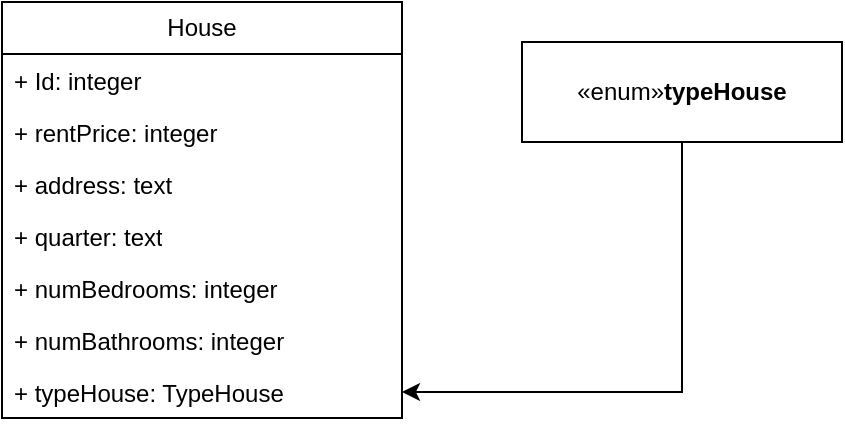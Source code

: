 <mxfile version="24.4.8" type="github">
  <diagram id="C5RBs43oDa-KdzZeNtuy" name="Page-1">
    <mxGraphModel dx="880" dy="404" grid="1" gridSize="10" guides="1" tooltips="1" connect="1" arrows="1" fold="1" page="1" pageScale="1" pageWidth="827" pageHeight="1169" math="0" shadow="0">
      <root>
        <mxCell id="WIyWlLk6GJQsqaUBKTNV-0" />
        <mxCell id="WIyWlLk6GJQsqaUBKTNV-1" parent="WIyWlLk6GJQsqaUBKTNV-0" />
        <mxCell id="rPpjUnX0b_olQKSjMyvt-0" value="House" style="swimlane;fontStyle=0;childLayout=stackLayout;horizontal=1;startSize=26;fillColor=none;horizontalStack=0;resizeParent=1;resizeParentMax=0;resizeLast=0;collapsible=1;marginBottom=0;whiteSpace=wrap;html=1;" vertex="1" parent="WIyWlLk6GJQsqaUBKTNV-1">
          <mxGeometry x="170" y="70" width="200" height="208" as="geometry" />
        </mxCell>
        <mxCell id="rPpjUnX0b_olQKSjMyvt-1" value="+ Id: integer" style="text;strokeColor=none;fillColor=none;align=left;verticalAlign=top;spacingLeft=4;spacingRight=4;overflow=hidden;rotatable=0;points=[[0,0.5],[1,0.5]];portConstraint=eastwest;whiteSpace=wrap;html=1;" vertex="1" parent="rPpjUnX0b_olQKSjMyvt-0">
          <mxGeometry y="26" width="200" height="26" as="geometry" />
        </mxCell>
        <mxCell id="rPpjUnX0b_olQKSjMyvt-2" value="+ rentPrice: integer" style="text;strokeColor=none;fillColor=none;align=left;verticalAlign=top;spacingLeft=4;spacingRight=4;overflow=hidden;rotatable=0;points=[[0,0.5],[1,0.5]];portConstraint=eastwest;whiteSpace=wrap;html=1;" vertex="1" parent="rPpjUnX0b_olQKSjMyvt-0">
          <mxGeometry y="52" width="200" height="26" as="geometry" />
        </mxCell>
        <mxCell id="rPpjUnX0b_olQKSjMyvt-3" value="+ address: text" style="text;strokeColor=none;fillColor=none;align=left;verticalAlign=top;spacingLeft=4;spacingRight=4;overflow=hidden;rotatable=0;points=[[0,0.5],[1,0.5]];portConstraint=eastwest;whiteSpace=wrap;html=1;" vertex="1" parent="rPpjUnX0b_olQKSjMyvt-0">
          <mxGeometry y="78" width="200" height="26" as="geometry" />
        </mxCell>
        <mxCell id="rPpjUnX0b_olQKSjMyvt-13" value="+ quarter: text" style="text;strokeColor=none;fillColor=none;align=left;verticalAlign=top;spacingLeft=4;spacingRight=4;overflow=hidden;rotatable=0;points=[[0,0.5],[1,0.5]];portConstraint=eastwest;whiteSpace=wrap;html=1;" vertex="1" parent="rPpjUnX0b_olQKSjMyvt-0">
          <mxGeometry y="104" width="200" height="26" as="geometry" />
        </mxCell>
        <mxCell id="rPpjUnX0b_olQKSjMyvt-10" value="+ numBedrooms: integer" style="text;strokeColor=none;fillColor=none;align=left;verticalAlign=top;spacingLeft=4;spacingRight=4;overflow=hidden;rotatable=0;points=[[0,0.5],[1,0.5]];portConstraint=eastwest;whiteSpace=wrap;html=1;" vertex="1" parent="rPpjUnX0b_olQKSjMyvt-0">
          <mxGeometry y="130" width="200" height="26" as="geometry" />
        </mxCell>
        <mxCell id="rPpjUnX0b_olQKSjMyvt-12" value="+ numBathrooms: integer" style="text;strokeColor=none;fillColor=none;align=left;verticalAlign=top;spacingLeft=4;spacingRight=4;overflow=hidden;rotatable=0;points=[[0,0.5],[1,0.5]];portConstraint=eastwest;whiteSpace=wrap;html=1;" vertex="1" parent="rPpjUnX0b_olQKSjMyvt-0">
          <mxGeometry y="156" width="200" height="26" as="geometry" />
        </mxCell>
        <mxCell id="rPpjUnX0b_olQKSjMyvt-14" value="+ typeHouse: TypeHouse " style="text;strokeColor=none;fillColor=none;align=left;verticalAlign=top;spacingLeft=4;spacingRight=4;overflow=hidden;rotatable=0;points=[[0,0.5],[1,0.5]];portConstraint=eastwest;whiteSpace=wrap;html=1;" vertex="1" parent="rPpjUnX0b_olQKSjMyvt-0">
          <mxGeometry y="182" width="200" height="26" as="geometry" />
        </mxCell>
        <mxCell id="rPpjUnX0b_olQKSjMyvt-16" style="edgeStyle=orthogonalEdgeStyle;rounded=0;orthogonalLoop=1;jettySize=auto;html=1;entryX=1;entryY=0.5;entryDx=0;entryDy=0;" edge="1" parent="WIyWlLk6GJQsqaUBKTNV-1" source="rPpjUnX0b_olQKSjMyvt-15" target="rPpjUnX0b_olQKSjMyvt-14">
          <mxGeometry relative="1" as="geometry" />
        </mxCell>
        <mxCell id="rPpjUnX0b_olQKSjMyvt-15" value="«enum»&lt;b&gt;typeHouse&lt;/b&gt;&lt;br&gt;&lt;b&gt;&lt;/b&gt;" style="html=1;whiteSpace=wrap;" vertex="1" parent="WIyWlLk6GJQsqaUBKTNV-1">
          <mxGeometry x="430" y="90" width="160" height="50" as="geometry" />
        </mxCell>
      </root>
    </mxGraphModel>
  </diagram>
</mxfile>
